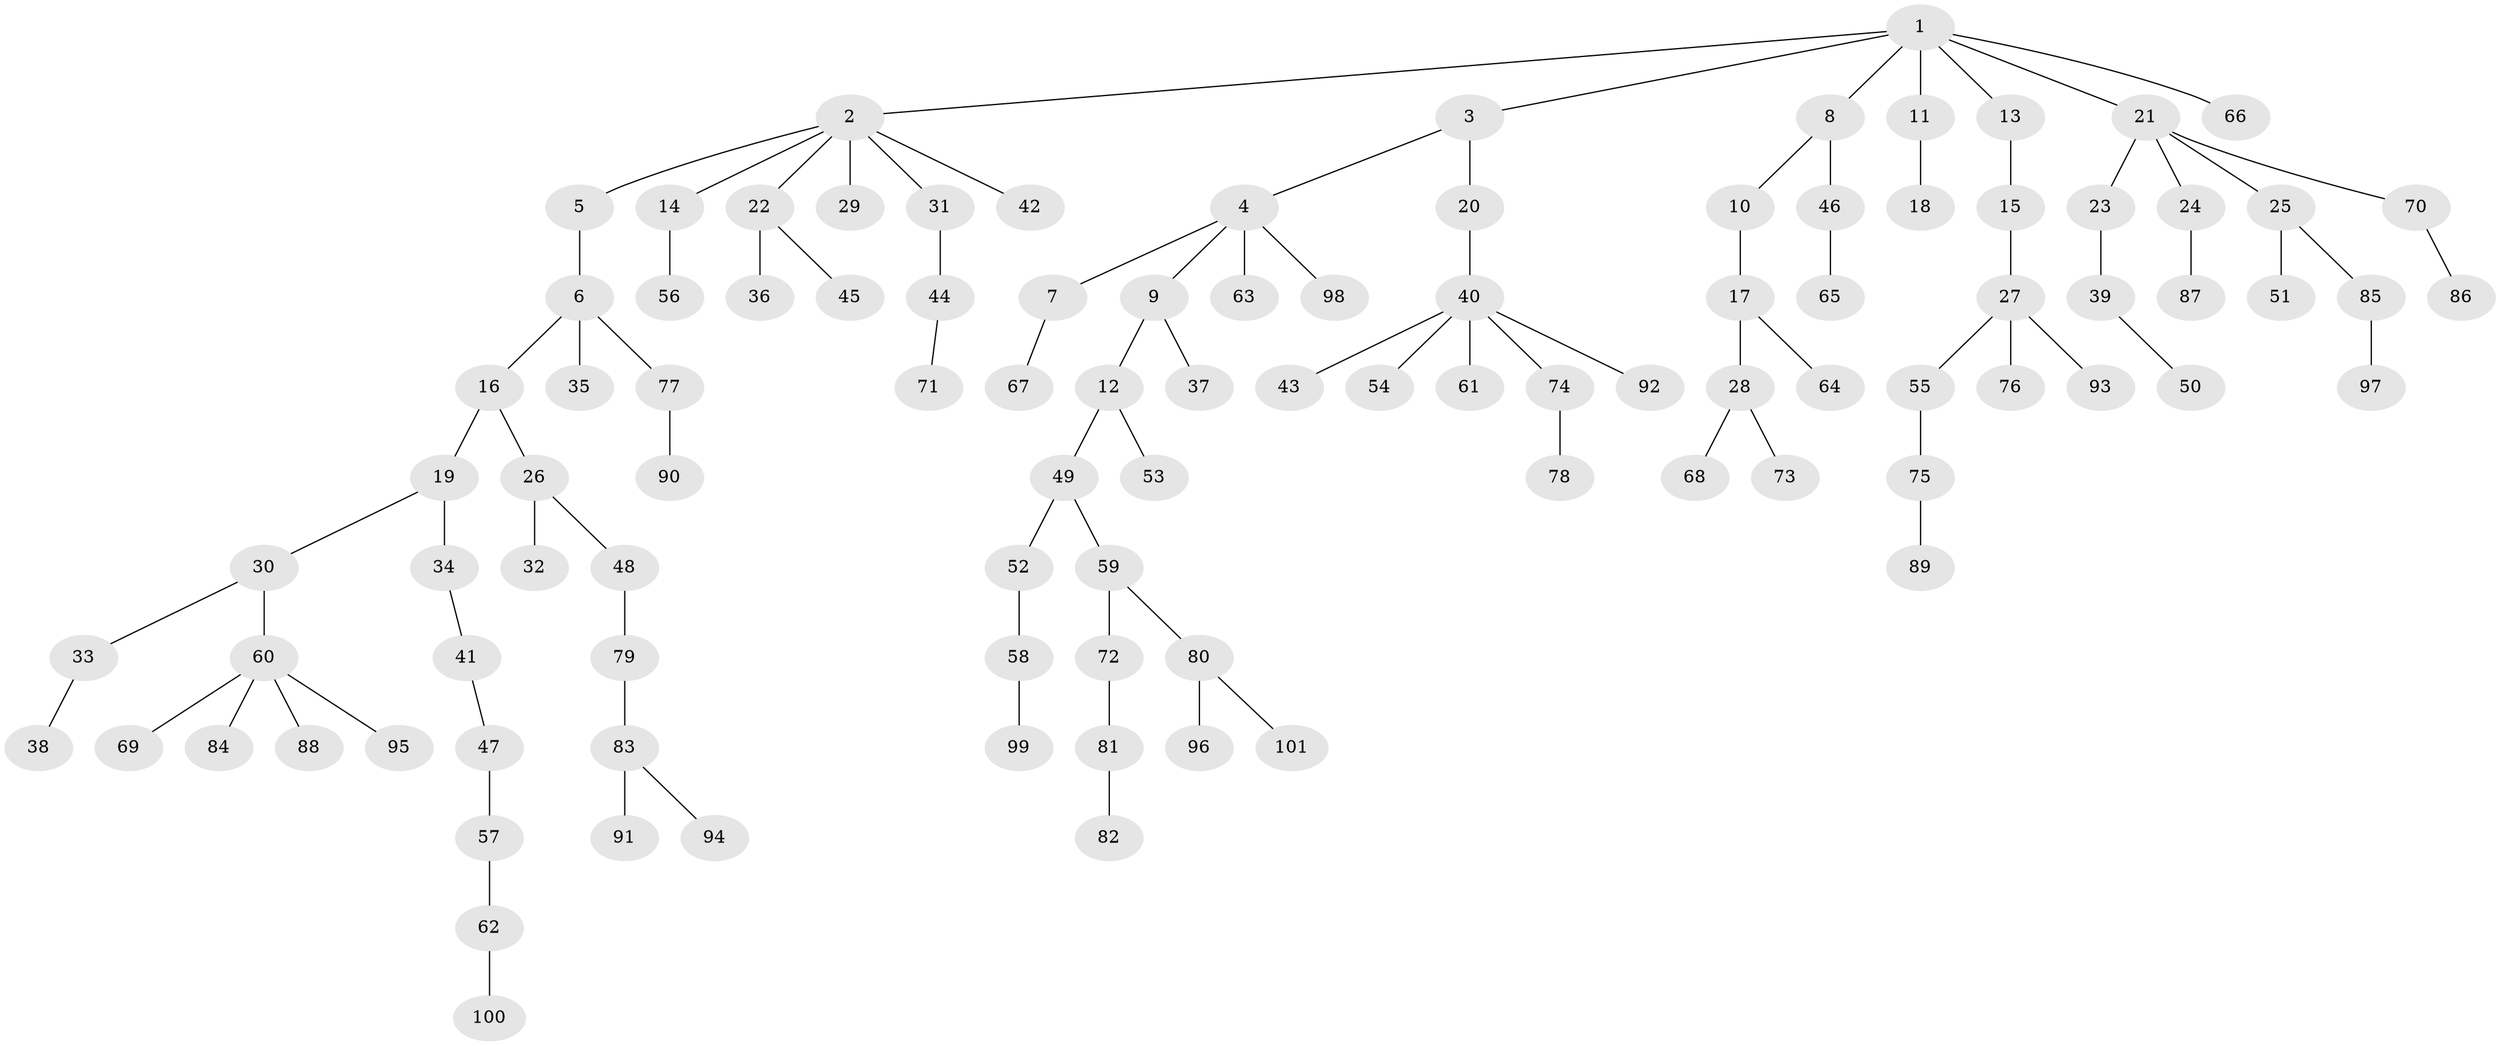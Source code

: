 // original degree distribution, {8: 0.006944444444444444, 7: 0.013888888888888888, 4: 0.06944444444444445, 5: 0.020833333333333332, 2: 0.2708333333333333, 3: 0.14583333333333334, 1: 0.4722222222222222}
// Generated by graph-tools (version 1.1) at 2025/51/03/04/25 22:51:37]
// undirected, 101 vertices, 100 edges
graph export_dot {
  node [color=gray90,style=filled];
  1;
  2;
  3;
  4;
  5;
  6;
  7;
  8;
  9;
  10;
  11;
  12;
  13;
  14;
  15;
  16;
  17;
  18;
  19;
  20;
  21;
  22;
  23;
  24;
  25;
  26;
  27;
  28;
  29;
  30;
  31;
  32;
  33;
  34;
  35;
  36;
  37;
  38;
  39;
  40;
  41;
  42;
  43;
  44;
  45;
  46;
  47;
  48;
  49;
  50;
  51;
  52;
  53;
  54;
  55;
  56;
  57;
  58;
  59;
  60;
  61;
  62;
  63;
  64;
  65;
  66;
  67;
  68;
  69;
  70;
  71;
  72;
  73;
  74;
  75;
  76;
  77;
  78;
  79;
  80;
  81;
  82;
  83;
  84;
  85;
  86;
  87;
  88;
  89;
  90;
  91;
  92;
  93;
  94;
  95;
  96;
  97;
  98;
  99;
  100;
  101;
  1 -- 2 [weight=1.0];
  1 -- 3 [weight=1.0];
  1 -- 8 [weight=1.0];
  1 -- 11 [weight=1.0];
  1 -- 13 [weight=1.0];
  1 -- 21 [weight=1.0];
  1 -- 66 [weight=1.0];
  2 -- 5 [weight=1.0];
  2 -- 14 [weight=1.0];
  2 -- 22 [weight=1.0];
  2 -- 29 [weight=1.0];
  2 -- 31 [weight=1.0];
  2 -- 42 [weight=1.0];
  3 -- 4 [weight=1.0];
  3 -- 20 [weight=1.0];
  4 -- 7 [weight=1.0];
  4 -- 9 [weight=1.0];
  4 -- 63 [weight=1.0];
  4 -- 98 [weight=1.0];
  5 -- 6 [weight=1.0];
  6 -- 16 [weight=1.0];
  6 -- 35 [weight=1.0];
  6 -- 77 [weight=1.0];
  7 -- 67 [weight=1.0];
  8 -- 10 [weight=1.0];
  8 -- 46 [weight=1.0];
  9 -- 12 [weight=1.0];
  9 -- 37 [weight=1.0];
  10 -- 17 [weight=1.0];
  11 -- 18 [weight=1.0];
  12 -- 49 [weight=1.0];
  12 -- 53 [weight=1.0];
  13 -- 15 [weight=1.0];
  14 -- 56 [weight=1.0];
  15 -- 27 [weight=1.0];
  16 -- 19 [weight=1.0];
  16 -- 26 [weight=1.0];
  17 -- 28 [weight=1.0];
  17 -- 64 [weight=1.0];
  19 -- 30 [weight=1.0];
  19 -- 34 [weight=1.0];
  20 -- 40 [weight=1.0];
  21 -- 23 [weight=1.0];
  21 -- 24 [weight=1.0];
  21 -- 25 [weight=1.0];
  21 -- 70 [weight=1.0];
  22 -- 36 [weight=1.0];
  22 -- 45 [weight=1.0];
  23 -- 39 [weight=1.0];
  24 -- 87 [weight=1.0];
  25 -- 51 [weight=1.0];
  25 -- 85 [weight=1.0];
  26 -- 32 [weight=1.0];
  26 -- 48 [weight=1.0];
  27 -- 55 [weight=1.0];
  27 -- 76 [weight=1.0];
  27 -- 93 [weight=1.0];
  28 -- 68 [weight=1.0];
  28 -- 73 [weight=1.0];
  30 -- 33 [weight=1.0];
  30 -- 60 [weight=1.0];
  31 -- 44 [weight=1.0];
  33 -- 38 [weight=1.0];
  34 -- 41 [weight=1.0];
  39 -- 50 [weight=1.0];
  40 -- 43 [weight=1.0];
  40 -- 54 [weight=1.0];
  40 -- 61 [weight=1.0];
  40 -- 74 [weight=1.0];
  40 -- 92 [weight=1.0];
  41 -- 47 [weight=1.0];
  44 -- 71 [weight=1.0];
  46 -- 65 [weight=1.0];
  47 -- 57 [weight=1.0];
  48 -- 79 [weight=1.0];
  49 -- 52 [weight=1.0];
  49 -- 59 [weight=1.0];
  52 -- 58 [weight=1.0];
  55 -- 75 [weight=1.0];
  57 -- 62 [weight=1.0];
  58 -- 99 [weight=1.0];
  59 -- 72 [weight=1.0];
  59 -- 80 [weight=1.0];
  60 -- 69 [weight=1.0];
  60 -- 84 [weight=1.0];
  60 -- 88 [weight=1.0];
  60 -- 95 [weight=1.0];
  62 -- 100 [weight=1.0];
  70 -- 86 [weight=1.0];
  72 -- 81 [weight=1.0];
  74 -- 78 [weight=1.0];
  75 -- 89 [weight=1.0];
  77 -- 90 [weight=1.0];
  79 -- 83 [weight=1.0];
  80 -- 96 [weight=1.0];
  80 -- 101 [weight=1.0];
  81 -- 82 [weight=1.0];
  83 -- 91 [weight=1.0];
  83 -- 94 [weight=1.0];
  85 -- 97 [weight=1.0];
}
